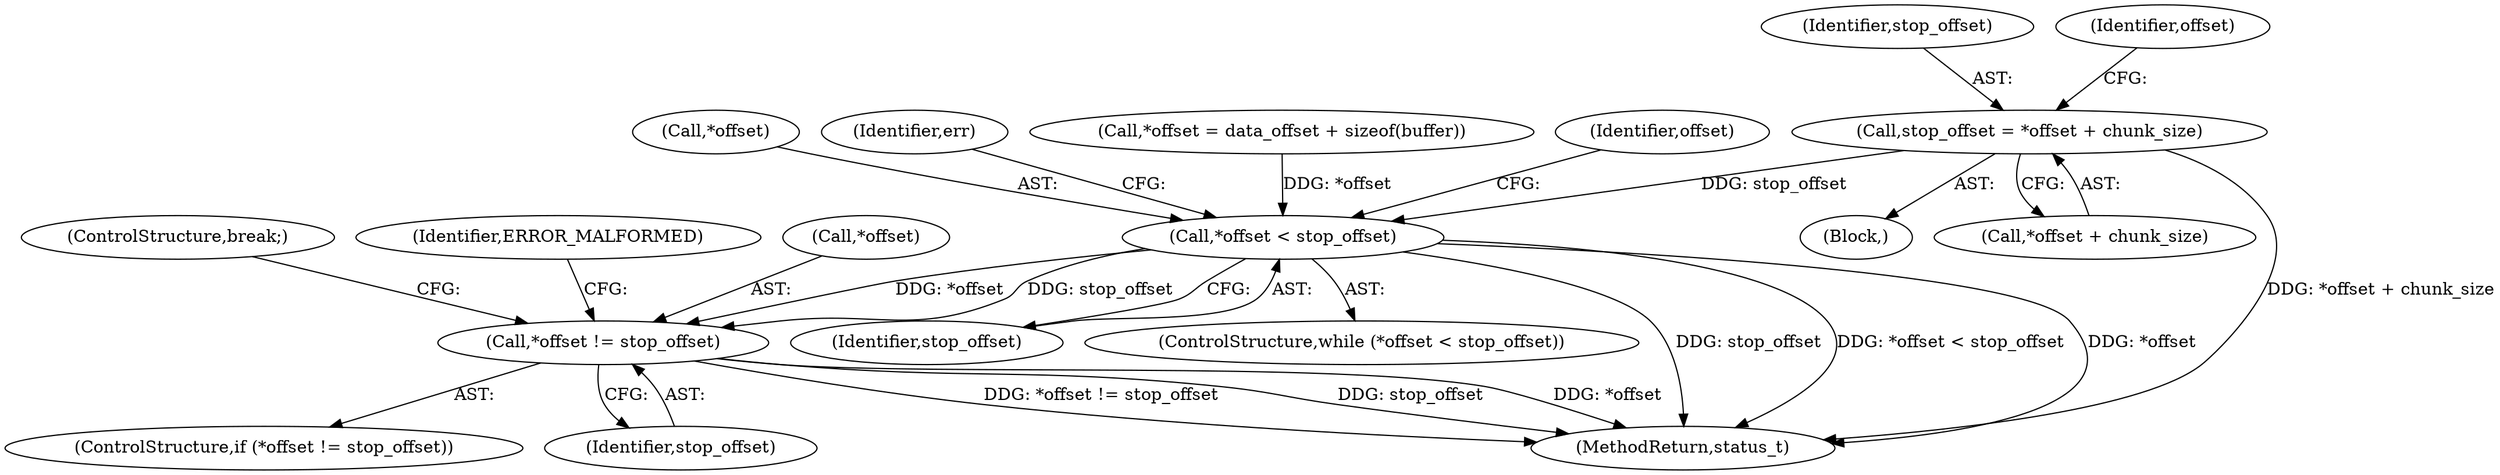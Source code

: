 digraph "0_Android_6fe85f7e15203e48df2cc3e8e1c4bc6ad49dc968@integer" {
"1002267" [label="(Call,stop_offset = *offset + chunk_size)"];
"1002281" [label="(Call,*offset < stop_offset)"];
"1002302" [label="(Call,*offset != stop_offset)"];
"1002309" [label="(ControlStructure,break;)"];
"1002284" [label="(Identifier,stop_offset)"];
"1002301" [label="(ControlStructure,if (*offset != stop_offset))"];
"1002280" [label="(ControlStructure,while (*offset < stop_offset))"];
"1002308" [label="(Identifier,ERROR_MALFORMED)"];
"1002224" [label="(Block,)"];
"1002305" [label="(Identifier,stop_offset)"];
"1002303" [label="(Call,*offset)"];
"1002269" [label="(Call,*offset + chunk_size)"];
"1002282" [label="(Call,*offset)"];
"1002268" [label="(Identifier,stop_offset)"];
"1002281" [label="(Call,*offset < stop_offset)"];
"1002275" [label="(Identifier,offset)"];
"1002267" [label="(Call,stop_offset = *offset + chunk_size)"];
"1002931" [label="(MethodReturn,status_t)"];
"1002302" [label="(Call,*offset != stop_offset)"];
"1002288" [label="(Identifier,err)"];
"1002273" [label="(Call,*offset = data_offset + sizeof(buffer))"];
"1002304" [label="(Identifier,offset)"];
"1002267" -> "1002224"  [label="AST: "];
"1002267" -> "1002269"  [label="CFG: "];
"1002268" -> "1002267"  [label="AST: "];
"1002269" -> "1002267"  [label="AST: "];
"1002275" -> "1002267"  [label="CFG: "];
"1002267" -> "1002931"  [label="DDG: *offset + chunk_size"];
"1002267" -> "1002281"  [label="DDG: stop_offset"];
"1002281" -> "1002280"  [label="AST: "];
"1002281" -> "1002284"  [label="CFG: "];
"1002282" -> "1002281"  [label="AST: "];
"1002284" -> "1002281"  [label="AST: "];
"1002288" -> "1002281"  [label="CFG: "];
"1002304" -> "1002281"  [label="CFG: "];
"1002281" -> "1002931"  [label="DDG: stop_offset"];
"1002281" -> "1002931"  [label="DDG: *offset < stop_offset"];
"1002281" -> "1002931"  [label="DDG: *offset"];
"1002273" -> "1002281"  [label="DDG: *offset"];
"1002281" -> "1002302"  [label="DDG: *offset"];
"1002281" -> "1002302"  [label="DDG: stop_offset"];
"1002302" -> "1002301"  [label="AST: "];
"1002302" -> "1002305"  [label="CFG: "];
"1002303" -> "1002302"  [label="AST: "];
"1002305" -> "1002302"  [label="AST: "];
"1002308" -> "1002302"  [label="CFG: "];
"1002309" -> "1002302"  [label="CFG: "];
"1002302" -> "1002931"  [label="DDG: *offset != stop_offset"];
"1002302" -> "1002931"  [label="DDG: stop_offset"];
"1002302" -> "1002931"  [label="DDG: *offset"];
}
